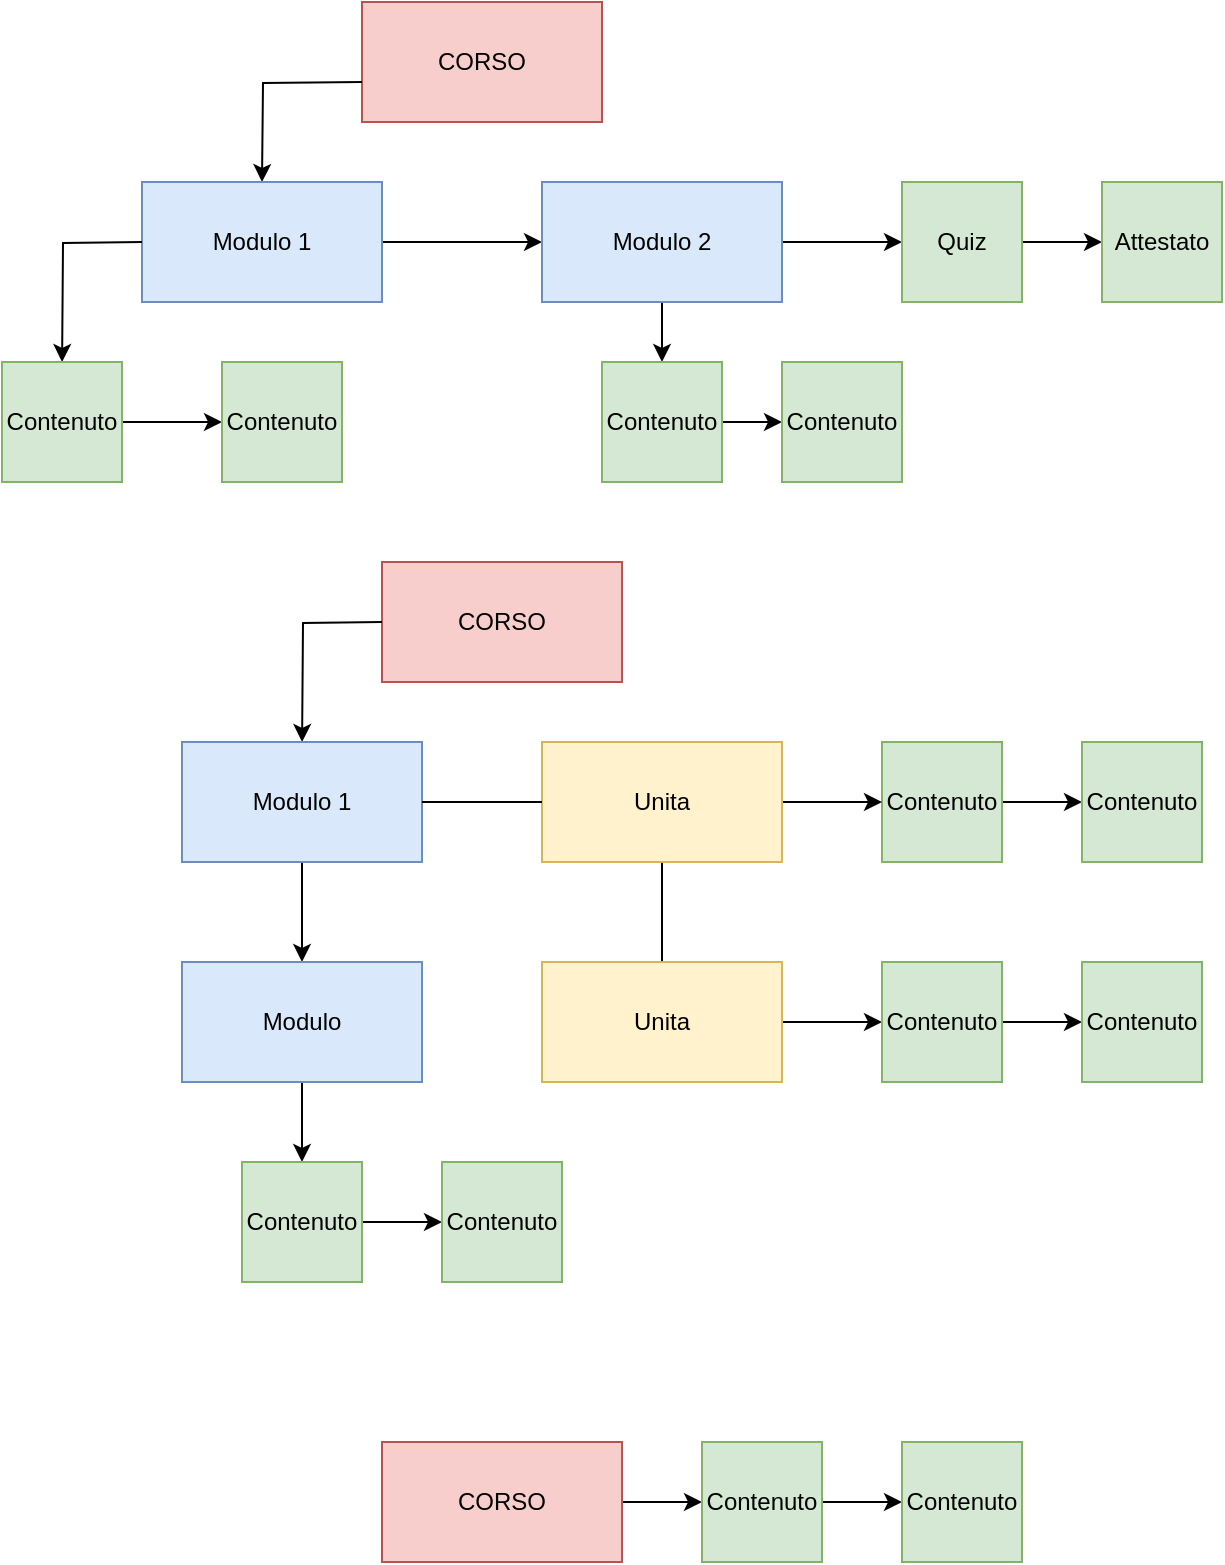 <mxfile version="17.1.3" type="github">
  <diagram name="Page-1" id="edf60f1a-56cd-e834-aa8a-f176f3a09ee4">
    <mxGraphModel dx="757" dy="442" grid="1" gridSize="10" guides="1" tooltips="1" connect="1" arrows="1" fold="1" page="1" pageScale="1" pageWidth="1100" pageHeight="850" background="none" math="0" shadow="0">
      <root>
        <mxCell id="0" />
        <mxCell id="1" parent="0" />
        <mxCell id="rDOJvT7Qm0CWv2PzxgvL-2" value="CORSO" style="rounded=0;whiteSpace=wrap;html=1;fillColor=#f8cecc;strokeColor=#b85450;" vertex="1" parent="1">
          <mxGeometry x="380" y="40" width="120" height="60" as="geometry" />
        </mxCell>
        <mxCell id="rDOJvT7Qm0CWv2PzxgvL-5" value="" style="endArrow=classic;html=1;rounded=0;edgeStyle=orthogonalEdgeStyle;" edge="1" parent="1">
          <mxGeometry width="50" height="50" relative="1" as="geometry">
            <mxPoint x="380" y="80" as="sourcePoint" />
            <mxPoint x="330" y="130" as="targetPoint" />
          </mxGeometry>
        </mxCell>
        <mxCell id="rDOJvT7Qm0CWv2PzxgvL-11" value="" style="edgeStyle=orthogonalEdgeStyle;rounded=0;orthogonalLoop=1;jettySize=auto;html=1;" edge="1" parent="1" source="rDOJvT7Qm0CWv2PzxgvL-7" target="rDOJvT7Qm0CWv2PzxgvL-10">
          <mxGeometry relative="1" as="geometry" />
        </mxCell>
        <mxCell id="rDOJvT7Qm0CWv2PzxgvL-7" value="Modulo 1" style="rounded=0;whiteSpace=wrap;html=1;fillColor=#dae8fc;strokeColor=#6c8ebf;" vertex="1" parent="1">
          <mxGeometry x="270" y="130" width="120" height="60" as="geometry" />
        </mxCell>
        <mxCell id="rDOJvT7Qm0CWv2PzxgvL-8" value="" style="endArrow=classic;html=1;rounded=0;edgeStyle=orthogonalEdgeStyle;" edge="1" parent="1">
          <mxGeometry width="50" height="50" relative="1" as="geometry">
            <mxPoint x="270" y="160" as="sourcePoint" />
            <mxPoint x="230.04" y="220" as="targetPoint" />
          </mxGeometry>
        </mxCell>
        <mxCell id="rDOJvT7Qm0CWv2PzxgvL-21" value="" style="edgeStyle=orthogonalEdgeStyle;rounded=0;orthogonalLoop=1;jettySize=auto;html=1;" edge="1" parent="1" source="rDOJvT7Qm0CWv2PzxgvL-10" target="rDOJvT7Qm0CWv2PzxgvL-20">
          <mxGeometry relative="1" as="geometry" />
        </mxCell>
        <mxCell id="rDOJvT7Qm0CWv2PzxgvL-26" value="" style="edgeStyle=orthogonalEdgeStyle;rounded=0;orthogonalLoop=1;jettySize=auto;html=1;" edge="1" parent="1" source="rDOJvT7Qm0CWv2PzxgvL-10" target="rDOJvT7Qm0CWv2PzxgvL-25">
          <mxGeometry relative="1" as="geometry" />
        </mxCell>
        <mxCell id="rDOJvT7Qm0CWv2PzxgvL-10" value="Modulo 2" style="whiteSpace=wrap;html=1;fillColor=#dae8fc;strokeColor=#6c8ebf;rounded=0;" vertex="1" parent="1">
          <mxGeometry x="470" y="130" width="120" height="60" as="geometry" />
        </mxCell>
        <mxCell id="rDOJvT7Qm0CWv2PzxgvL-30" value="" style="edgeStyle=orthogonalEdgeStyle;rounded=0;orthogonalLoop=1;jettySize=auto;html=1;" edge="1" parent="1" source="rDOJvT7Qm0CWv2PzxgvL-20" target="rDOJvT7Qm0CWv2PzxgvL-29">
          <mxGeometry relative="1" as="geometry" />
        </mxCell>
        <mxCell id="rDOJvT7Qm0CWv2PzxgvL-20" value="Quiz" style="whiteSpace=wrap;html=1;aspect=fixed;fillColor=#d5e8d4;strokeColor=#82b366;" vertex="1" parent="1">
          <mxGeometry x="650" y="130" width="60" height="60" as="geometry" />
        </mxCell>
        <mxCell id="rDOJvT7Qm0CWv2PzxgvL-24" value="" style="edgeStyle=orthogonalEdgeStyle;rounded=0;orthogonalLoop=1;jettySize=auto;html=1;" edge="1" parent="1" source="rDOJvT7Qm0CWv2PzxgvL-22" target="rDOJvT7Qm0CWv2PzxgvL-23">
          <mxGeometry relative="1" as="geometry" />
        </mxCell>
        <mxCell id="rDOJvT7Qm0CWv2PzxgvL-22" value="Contenuto" style="whiteSpace=wrap;html=1;aspect=fixed;fillColor=#d5e8d4;strokeColor=#82b366;" vertex="1" parent="1">
          <mxGeometry x="200" y="220" width="60" height="60" as="geometry" />
        </mxCell>
        <mxCell id="rDOJvT7Qm0CWv2PzxgvL-23" value="Contenuto" style="whiteSpace=wrap;html=1;aspect=fixed;fillColor=#d5e8d4;strokeColor=#82b366;" vertex="1" parent="1">
          <mxGeometry x="310" y="220" width="60" height="60" as="geometry" />
        </mxCell>
        <mxCell id="rDOJvT7Qm0CWv2PzxgvL-28" value="" style="edgeStyle=orthogonalEdgeStyle;rounded=0;orthogonalLoop=1;jettySize=auto;html=1;" edge="1" parent="1" source="rDOJvT7Qm0CWv2PzxgvL-25" target="rDOJvT7Qm0CWv2PzxgvL-27">
          <mxGeometry relative="1" as="geometry" />
        </mxCell>
        <mxCell id="rDOJvT7Qm0CWv2PzxgvL-25" value="Contenuto" style="whiteSpace=wrap;html=1;aspect=fixed;fillColor=#d5e8d4;strokeColor=#82b366;" vertex="1" parent="1">
          <mxGeometry x="500" y="220" width="60" height="60" as="geometry" />
        </mxCell>
        <mxCell id="rDOJvT7Qm0CWv2PzxgvL-27" value="Contenuto" style="whiteSpace=wrap;html=1;aspect=fixed;fillColor=#d5e8d4;strokeColor=#82b366;" vertex="1" parent="1">
          <mxGeometry x="590" y="220" width="60" height="60" as="geometry" />
        </mxCell>
        <mxCell id="rDOJvT7Qm0CWv2PzxgvL-29" value="Attestato" style="whiteSpace=wrap;html=1;aspect=fixed;fillColor=#d5e8d4;strokeColor=#82b366;" vertex="1" parent="1">
          <mxGeometry x="750" y="130" width="60" height="60" as="geometry" />
        </mxCell>
        <mxCell id="rDOJvT7Qm0CWv2PzxgvL-34" value="CORSO" style="rounded=0;whiteSpace=wrap;html=1;fillColor=#f8cecc;strokeColor=#b85450;" vertex="1" parent="1">
          <mxGeometry x="390" y="320" width="120" height="60" as="geometry" />
        </mxCell>
        <mxCell id="rDOJvT7Qm0CWv2PzxgvL-35" value="" style="endArrow=classic;html=1;rounded=0;edgeStyle=orthogonalEdgeStyle;" edge="1" parent="1">
          <mxGeometry width="50" height="50" relative="1" as="geometry">
            <mxPoint x="390" y="350" as="sourcePoint" />
            <mxPoint x="350.04" y="410" as="targetPoint" />
          </mxGeometry>
        </mxCell>
        <mxCell id="rDOJvT7Qm0CWv2PzxgvL-58" value="" style="edgeStyle=orthogonalEdgeStyle;rounded=0;orthogonalLoop=1;jettySize=auto;html=1;" edge="1" parent="1" source="rDOJvT7Qm0CWv2PzxgvL-39" target="rDOJvT7Qm0CWv2PzxgvL-57">
          <mxGeometry relative="1" as="geometry" />
        </mxCell>
        <mxCell id="rDOJvT7Qm0CWv2PzxgvL-39" value="Modulo 1" style="rounded=0;whiteSpace=wrap;html=1;fillColor=#dae8fc;strokeColor=#6c8ebf;" vertex="1" parent="1">
          <mxGeometry x="290" y="410" width="120" height="60" as="geometry" />
        </mxCell>
        <mxCell id="rDOJvT7Qm0CWv2PzxgvL-49" value="" style="edgeStyle=orthogonalEdgeStyle;rounded=0;orthogonalLoop=1;jettySize=auto;html=1;" edge="1" parent="1" source="rDOJvT7Qm0CWv2PzxgvL-44" target="rDOJvT7Qm0CWv2PzxgvL-48">
          <mxGeometry relative="1" as="geometry" />
        </mxCell>
        <mxCell id="rDOJvT7Qm0CWv2PzxgvL-44" value="Contenuto" style="whiteSpace=wrap;html=1;aspect=fixed;fillColor=#d5e8d4;strokeColor=#82b366;" vertex="1" parent="1">
          <mxGeometry x="640" y="410" width="60" height="60" as="geometry" />
        </mxCell>
        <mxCell id="rDOJvT7Qm0CWv2PzxgvL-47" value="" style="edgeStyle=orthogonalEdgeStyle;rounded=0;orthogonalLoop=1;jettySize=auto;html=1;" edge="1" parent="1" source="rDOJvT7Qm0CWv2PzxgvL-42" target="rDOJvT7Qm0CWv2PzxgvL-44">
          <mxGeometry relative="1" as="geometry" />
        </mxCell>
        <mxCell id="rDOJvT7Qm0CWv2PzxgvL-51" value="" style="edgeStyle=orthogonalEdgeStyle;rounded=0;orthogonalLoop=1;jettySize=auto;html=1;" edge="1" parent="1" source="rDOJvT7Qm0CWv2PzxgvL-42">
          <mxGeometry relative="1" as="geometry">
            <mxPoint x="530" y="560" as="targetPoint" />
          </mxGeometry>
        </mxCell>
        <mxCell id="rDOJvT7Qm0CWv2PzxgvL-42" value="Unita" style="whiteSpace=wrap;html=1;fillColor=#fff2cc;strokeColor=#d6b656;rounded=0;" vertex="1" parent="1">
          <mxGeometry x="470" y="410" width="120" height="60" as="geometry" />
        </mxCell>
        <mxCell id="rDOJvT7Qm0CWv2PzxgvL-46" value="" style="edgeStyle=orthogonalEdgeStyle;rounded=0;orthogonalLoop=1;jettySize=auto;html=1;endArrow=none;" edge="1" parent="1" source="rDOJvT7Qm0CWv2PzxgvL-39" target="rDOJvT7Qm0CWv2PzxgvL-42">
          <mxGeometry relative="1" as="geometry">
            <mxPoint x="350.04" y="510" as="sourcePoint" />
            <mxPoint x="360" y="660" as="targetPoint" />
          </mxGeometry>
        </mxCell>
        <mxCell id="rDOJvT7Qm0CWv2PzxgvL-48" value="Contenuto" style="whiteSpace=wrap;html=1;aspect=fixed;fillColor=#d5e8d4;strokeColor=#82b366;" vertex="1" parent="1">
          <mxGeometry x="740" y="410" width="60" height="60" as="geometry" />
        </mxCell>
        <mxCell id="rDOJvT7Qm0CWv2PzxgvL-53" value="" style="edgeStyle=orthogonalEdgeStyle;rounded=0;orthogonalLoop=1;jettySize=auto;html=1;" edge="1" parent="1" source="rDOJvT7Qm0CWv2PzxgvL-50" target="rDOJvT7Qm0CWv2PzxgvL-52">
          <mxGeometry relative="1" as="geometry" />
        </mxCell>
        <mxCell id="rDOJvT7Qm0CWv2PzxgvL-50" value="Unita" style="whiteSpace=wrap;html=1;fillColor=#fff2cc;strokeColor=#d6b656;rounded=0;" vertex="1" parent="1">
          <mxGeometry x="470" y="520" width="120" height="60" as="geometry" />
        </mxCell>
        <mxCell id="rDOJvT7Qm0CWv2PzxgvL-55" value="" style="edgeStyle=orthogonalEdgeStyle;rounded=0;orthogonalLoop=1;jettySize=auto;html=1;" edge="1" parent="1" source="rDOJvT7Qm0CWv2PzxgvL-52" target="rDOJvT7Qm0CWv2PzxgvL-54">
          <mxGeometry relative="1" as="geometry" />
        </mxCell>
        <mxCell id="rDOJvT7Qm0CWv2PzxgvL-52" value="Contenuto" style="whiteSpace=wrap;html=1;aspect=fixed;fillColor=#d5e8d4;strokeColor=#82b366;" vertex="1" parent="1">
          <mxGeometry x="640" y="520" width="60" height="60" as="geometry" />
        </mxCell>
        <mxCell id="rDOJvT7Qm0CWv2PzxgvL-54" value="Contenuto" style="whiteSpace=wrap;html=1;aspect=fixed;fillColor=#d5e8d4;strokeColor=#82b366;" vertex="1" parent="1">
          <mxGeometry x="740" y="520" width="60" height="60" as="geometry" />
        </mxCell>
        <mxCell id="rDOJvT7Qm0CWv2PzxgvL-65" value="" style="edgeStyle=orthogonalEdgeStyle;rounded=0;orthogonalLoop=1;jettySize=auto;html=1;" edge="1" parent="1" source="rDOJvT7Qm0CWv2PzxgvL-57" target="rDOJvT7Qm0CWv2PzxgvL-64">
          <mxGeometry relative="1" as="geometry" />
        </mxCell>
        <mxCell id="rDOJvT7Qm0CWv2PzxgvL-57" value="Modulo" style="whiteSpace=wrap;html=1;fillColor=#dae8fc;strokeColor=#6c8ebf;rounded=0;" vertex="1" parent="1">
          <mxGeometry x="290" y="520" width="120" height="60" as="geometry" />
        </mxCell>
        <mxCell id="rDOJvT7Qm0CWv2PzxgvL-61" value="" style="edgeStyle=orthogonalEdgeStyle;rounded=0;orthogonalLoop=1;jettySize=auto;html=1;" edge="1" parent="1" source="rDOJvT7Qm0CWv2PzxgvL-59" target="rDOJvT7Qm0CWv2PzxgvL-60">
          <mxGeometry relative="1" as="geometry" />
        </mxCell>
        <mxCell id="rDOJvT7Qm0CWv2PzxgvL-59" value="CORSO" style="rounded=0;whiteSpace=wrap;html=1;fillColor=#f8cecc;strokeColor=#b85450;" vertex="1" parent="1">
          <mxGeometry x="390" y="760" width="120" height="60" as="geometry" />
        </mxCell>
        <mxCell id="rDOJvT7Qm0CWv2PzxgvL-63" value="" style="edgeStyle=orthogonalEdgeStyle;rounded=0;orthogonalLoop=1;jettySize=auto;html=1;" edge="1" parent="1" source="rDOJvT7Qm0CWv2PzxgvL-60" target="rDOJvT7Qm0CWv2PzxgvL-62">
          <mxGeometry relative="1" as="geometry" />
        </mxCell>
        <mxCell id="rDOJvT7Qm0CWv2PzxgvL-60" value="Contenuto" style="whiteSpace=wrap;html=1;aspect=fixed;fillColor=#d5e8d4;strokeColor=#82b366;" vertex="1" parent="1">
          <mxGeometry x="550" y="760" width="60" height="60" as="geometry" />
        </mxCell>
        <mxCell id="rDOJvT7Qm0CWv2PzxgvL-62" value="Contenuto" style="whiteSpace=wrap;html=1;aspect=fixed;fillColor=#d5e8d4;strokeColor=#82b366;" vertex="1" parent="1">
          <mxGeometry x="650" y="760" width="60" height="60" as="geometry" />
        </mxCell>
        <mxCell id="rDOJvT7Qm0CWv2PzxgvL-67" value="" style="edgeStyle=orthogonalEdgeStyle;rounded=0;orthogonalLoop=1;jettySize=auto;html=1;" edge="1" parent="1" source="rDOJvT7Qm0CWv2PzxgvL-64" target="rDOJvT7Qm0CWv2PzxgvL-66">
          <mxGeometry relative="1" as="geometry" />
        </mxCell>
        <mxCell id="rDOJvT7Qm0CWv2PzxgvL-64" value="Contenuto" style="whiteSpace=wrap;html=1;aspect=fixed;fillColor=#d5e8d4;strokeColor=#82b366;" vertex="1" parent="1">
          <mxGeometry x="320" y="620" width="60" height="60" as="geometry" />
        </mxCell>
        <mxCell id="rDOJvT7Qm0CWv2PzxgvL-66" value="Contenuto" style="whiteSpace=wrap;html=1;aspect=fixed;fillColor=#d5e8d4;strokeColor=#82b366;" vertex="1" parent="1">
          <mxGeometry x="420" y="620" width="60" height="60" as="geometry" />
        </mxCell>
      </root>
    </mxGraphModel>
  </diagram>
</mxfile>
